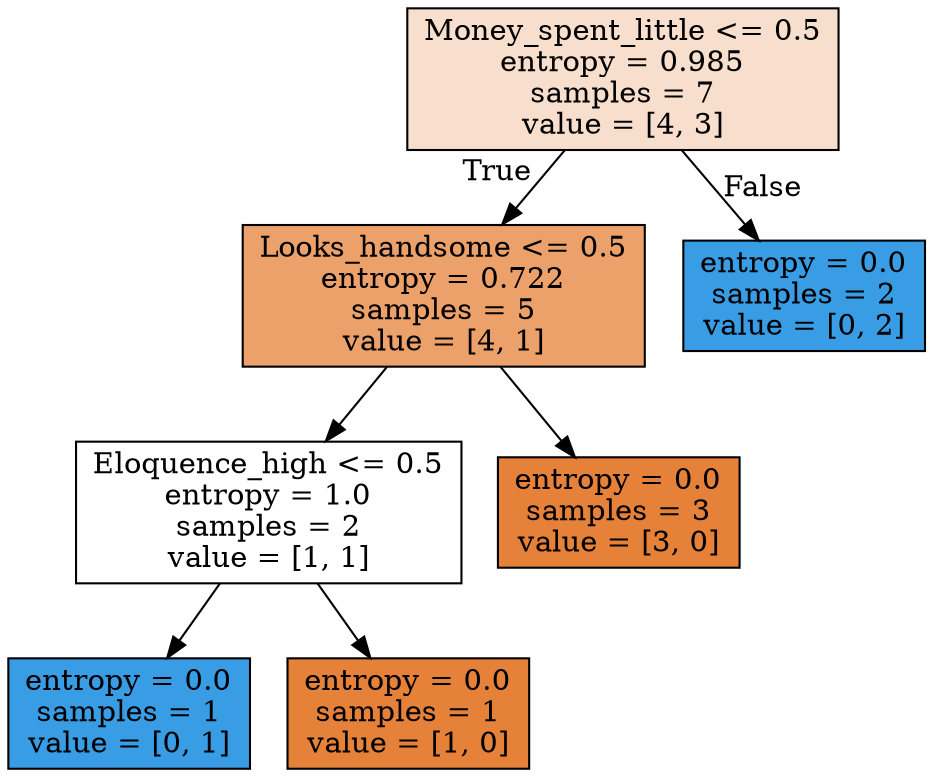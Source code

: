 digraph Tree {
node [shape=box, style="filled", color="black"] ;
0 [label="Money_spent_little <= 0.5\nentropy = 0.985\nsamples = 7\nvalue = [4, 3]", fillcolor="#e5813940"] ;
1 [label="Looks_handsome <= 0.5\nentropy = 0.722\nsamples = 5\nvalue = [4, 1]", fillcolor="#e58139bf"] ;
0 -> 1 [labeldistance=2.5, labelangle=45, headlabel="True"] ;
2 [label="Eloquence_high <= 0.5\nentropy = 1.0\nsamples = 2\nvalue = [1, 1]", fillcolor="#e5813900"] ;
1 -> 2 ;
3 [label="entropy = 0.0\nsamples = 1\nvalue = [0, 1]", fillcolor="#399de5ff"] ;
2 -> 3 ;
4 [label="entropy = 0.0\nsamples = 1\nvalue = [1, 0]", fillcolor="#e58139ff"] ;
2 -> 4 ;
5 [label="entropy = 0.0\nsamples = 3\nvalue = [3, 0]", fillcolor="#e58139ff"] ;
1 -> 5 ;
6 [label="entropy = 0.0\nsamples = 2\nvalue = [0, 2]", fillcolor="#399de5ff"] ;
0 -> 6 [labeldistance=2.5, labelangle=-45, headlabel="False"] ;
}